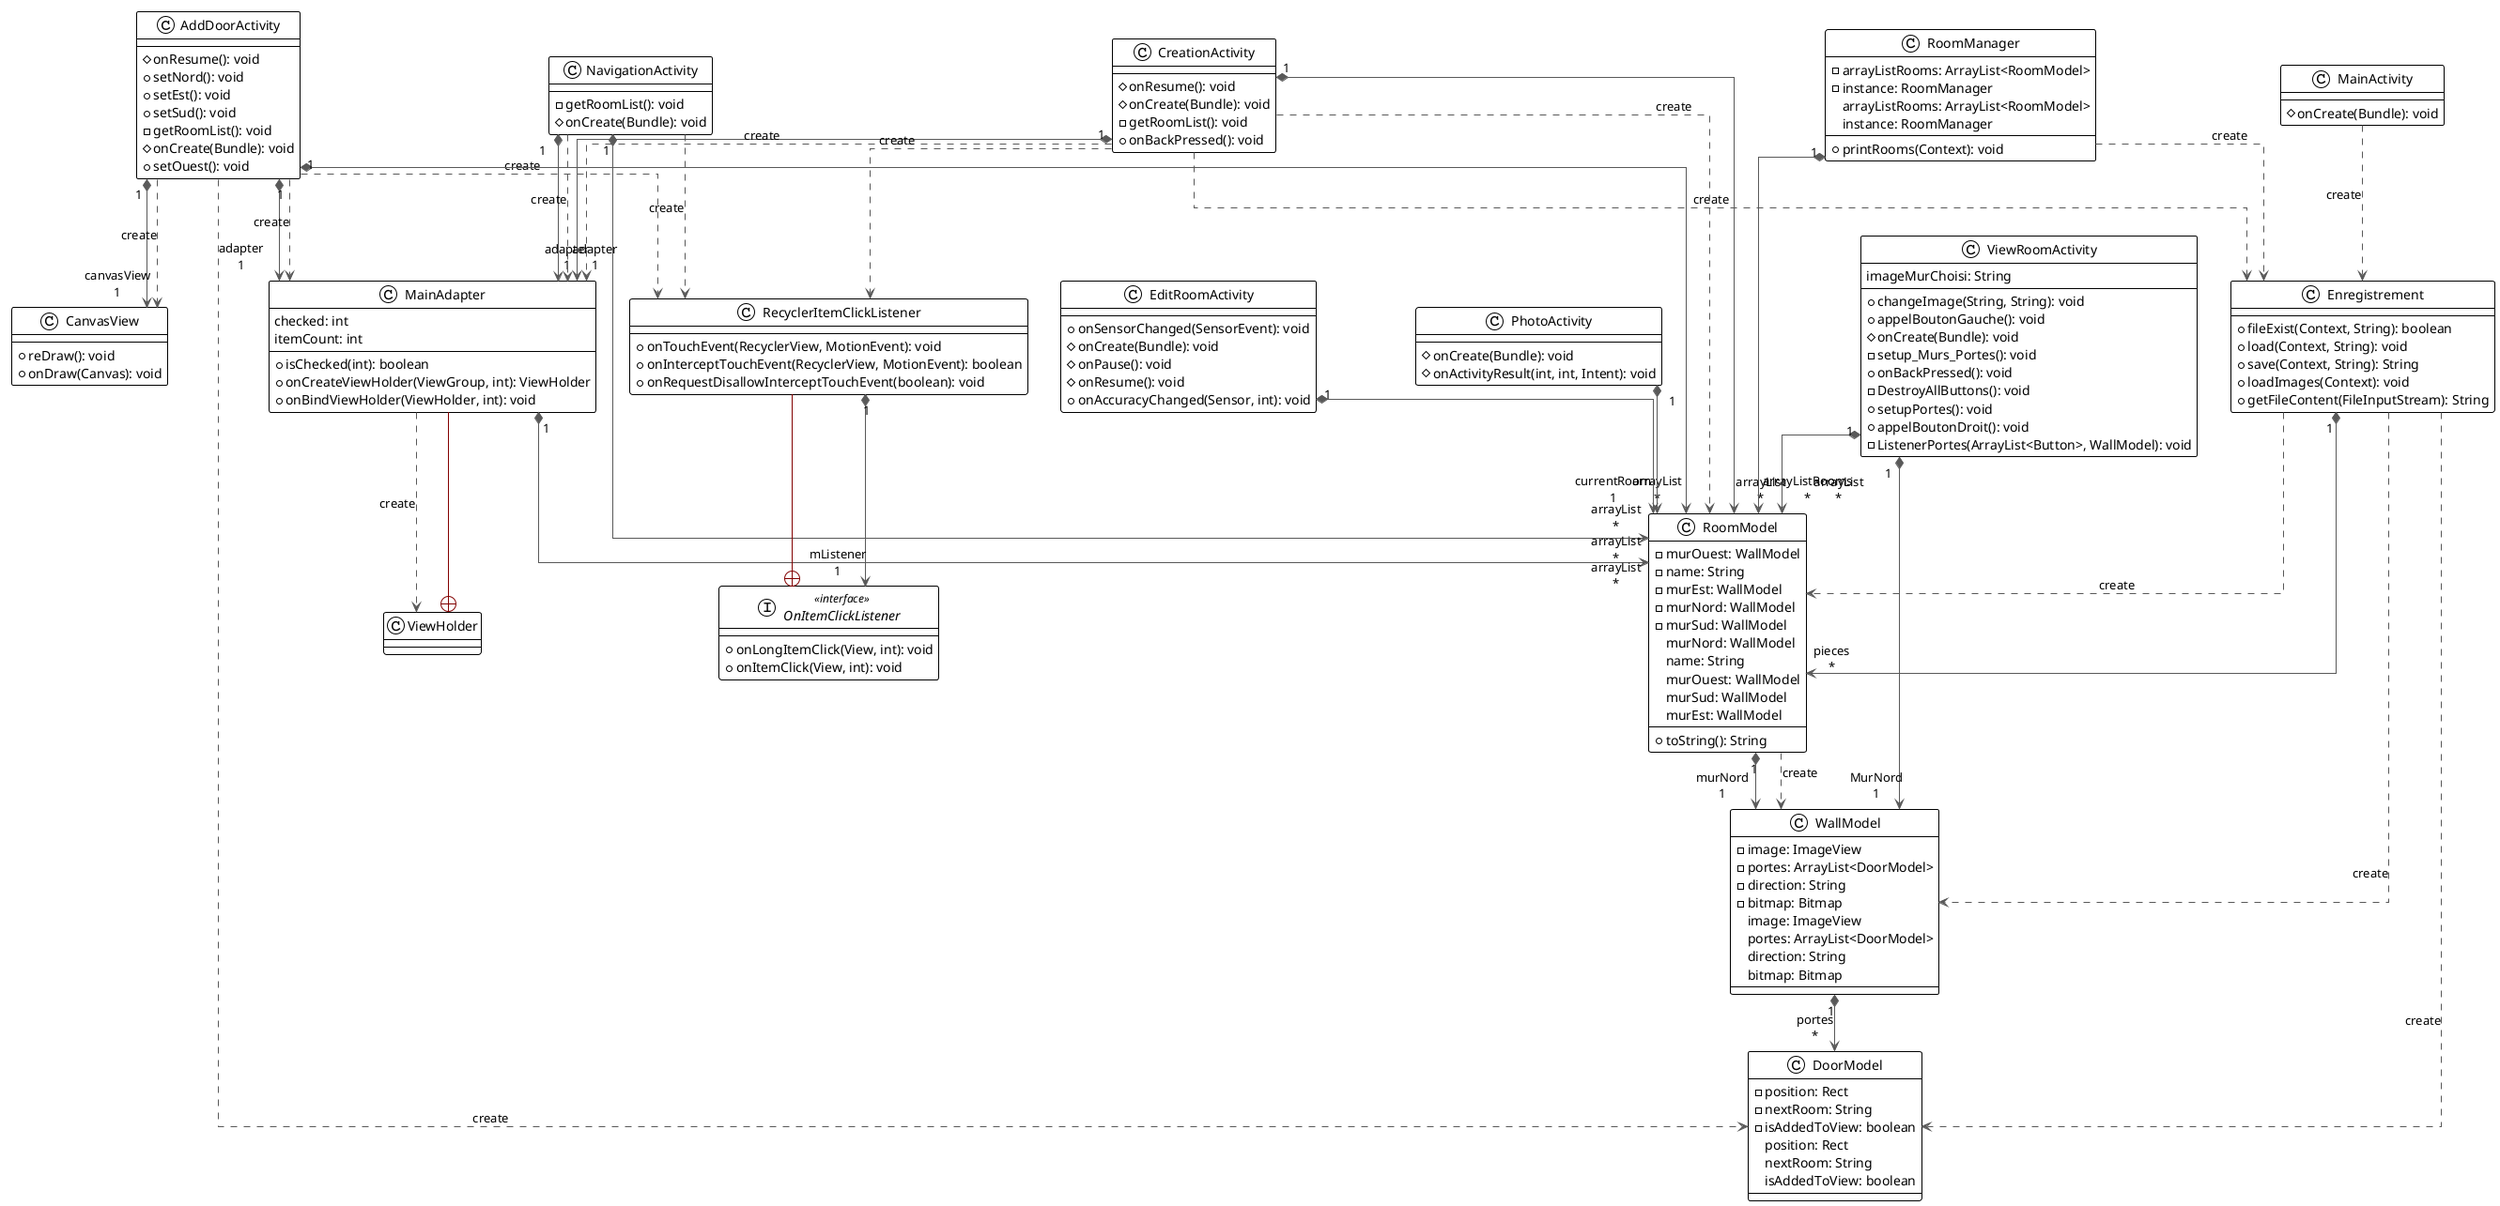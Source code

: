 @startuml

!theme plain
top to bottom direction
skinparam linetype ortho

class AddDoorActivity {
  # onResume(): void
  + setNord(): void
  + setEst(): void
  + setSud(): void
  - getRoomList(): void
  # onCreate(Bundle): void
  + setOuest(): void
}
class CanvasView {
  + reDraw(): void
  + onDraw(Canvas): void
}
class CreationActivity {
  # onResume(): void
  # onCreate(Bundle): void
  - getRoomList(): void
  + onBackPressed(): void
}
class DoorModel {
  - position: Rect
  - nextRoom: String
  - isAddedToView: boolean
   position: Rect
   nextRoom: String
   isAddedToView: boolean
}
class EditRoomActivity {
  + onSensorChanged(SensorEvent): void
  # onCreate(Bundle): void
  # onPause(): void
  # onResume(): void
  + onAccuracyChanged(Sensor, int): void
}
class Enregistrement {
  + fileExist(Context, String): boolean
  + load(Context, String): void
  + save(Context, String): String
  + loadImages(Context): void
  + getFileContent(FileInputStream): String
}
class MainActivity {
  # onCreate(Bundle): void
}
class MainAdapter {
  + isChecked(int): boolean
  + onCreateViewHolder(ViewGroup, int): ViewHolder
  + onBindViewHolder(ViewHolder, int): void
   checked: int
   itemCount: int
}
class NavigationActivity {
  - getRoomList(): void
  # onCreate(Bundle): void
}
interface OnItemClickListener << interface >> {
  + onLongItemClick(View, int): void
  + onItemClick(View, int): void
}
class PhotoActivity {
  # onCreate(Bundle): void
  # onActivityResult(int, int, Intent): void
}
class RecyclerItemClickListener {
  + onTouchEvent(RecyclerView, MotionEvent): void
  + onInterceptTouchEvent(RecyclerView, MotionEvent): boolean
  + onRequestDisallowInterceptTouchEvent(boolean): void
}
class RoomManager {
  - arrayListRooms: ArrayList<RoomModel>
  - instance: RoomManager
  + printRooms(Context): void
   arrayListRooms: ArrayList<RoomModel>
   instance: RoomManager
}
class RoomModel {
  - murOuest: WallModel
  - name: String
  - murEst: WallModel
  - murNord: WallModel
  - murSud: WallModel
  + toString(): String
   murNord: WallModel
   name: String
   murOuest: WallModel
   murSud: WallModel
   murEst: WallModel
}
class ViewHolder
class ViewRoomActivity {
  + changeImage(String, String): void
  + appelBoutonGauche(): void
  # onCreate(Bundle): void
  - setup_Murs_Portes(): void
  + onBackPressed(): void
  - DestroyAllButtons(): void
  + setupPortes(): void
  + appelBoutonDroit(): void
  - ListenerPortes(ArrayList<Button>, WallModel): void
   imageMurChoisi: String
}
class WallModel {
  - image: ImageView
  - portes: ArrayList<DoorModel>
  - direction: String
  - bitmap: Bitmap
   image: ImageView
   portes: ArrayList<DoorModel>
   direction: String
   bitmap: Bitmap
}

AddDoorActivity           "1" *-[#595959,plain]-> "canvasView\n1" CanvasView                
AddDoorActivity            -[#595959,dashed]->  CanvasView                : "«create»"
AddDoorActivity            -[#595959,dashed]->  DoorModel                 : "«create»"
AddDoorActivity           "1" *-[#595959,plain]-> "adapter\n1" MainAdapter               
AddDoorActivity            -[#595959,dashed]->  MainAdapter               : "«create»"
AddDoorActivity            -[#595959,dashed]->  RecyclerItemClickListener : "«create»"
AddDoorActivity           "1" *-[#595959,plain]-> "arrayList\n*" RoomModel                 
CreationActivity           -[#595959,dashed]->  Enregistrement            : "«create»"
CreationActivity          "1" *-[#595959,plain]-> "adapter\n1" MainAdapter               
CreationActivity           -[#595959,dashed]->  MainAdapter               : "«create»"
CreationActivity           -[#595959,dashed]->  RecyclerItemClickListener : "«create»"
CreationActivity          "1" *-[#595959,plain]-> "arrayList\n*" RoomModel                 
CreationActivity           -[#595959,dashed]->  RoomModel                 : "«create»"
EditRoomActivity          "1" *-[#595959,plain]-> "arrayList\n*" RoomModel                 
Enregistrement             -[#595959,dashed]->  DoorModel                 : "«create»"
Enregistrement             -[#595959,dashed]->  RoomModel                 : "«create»"
Enregistrement            "1" *-[#595959,plain]-> "pieces\n*" RoomModel                 
Enregistrement             -[#595959,dashed]->  WallModel                 : "«create»"
MainActivity               -[#595959,dashed]->  Enregistrement            : "«create»"
MainAdapter               "1" *-[#595959,plain]-> "arrayList\n*" RoomModel                 
MainAdapter                -[#595959,dashed]->  ViewHolder                : "«create»"
NavigationActivity        "1" *-[#595959,plain]-> "adapter\n1" MainAdapter               
NavigationActivity         -[#595959,dashed]->  MainAdapter               : "«create»"
NavigationActivity         -[#595959,dashed]->  RecyclerItemClickListener : "«create»"
NavigationActivity        "1" *-[#595959,plain]-> "arrayList\n*" RoomModel                 
OnItemClickListener        +-[#820000,plain]-  RecyclerItemClickListener 
PhotoActivity             "1" *-[#595959,plain]-> "currentRoom\n1" RoomModel                 
RecyclerItemClickListener "1" *-[#595959,plain]-> "mListener\n1" OnItemClickListener       
RoomManager                -[#595959,dashed]->  Enregistrement            : "«create»"
RoomManager               "1" *-[#595959,plain]-> "arrayListRooms\n*" RoomModel                 
RoomModel                 "1" *-[#595959,plain]-> "murNord\n1" WallModel                 
RoomModel                  -[#595959,dashed]->  WallModel                 : "«create»"
ViewHolder                 +-[#820000,plain]-  MainAdapter               
ViewRoomActivity          "1" *-[#595959,plain]-> "arrayList\n*" RoomModel                 
ViewRoomActivity          "1" *-[#595959,plain]-> "MurNord\n1" WallModel                 
WallModel                 "1" *-[#595959,plain]-> "portes\n*" DoorModel                 
@enduml

